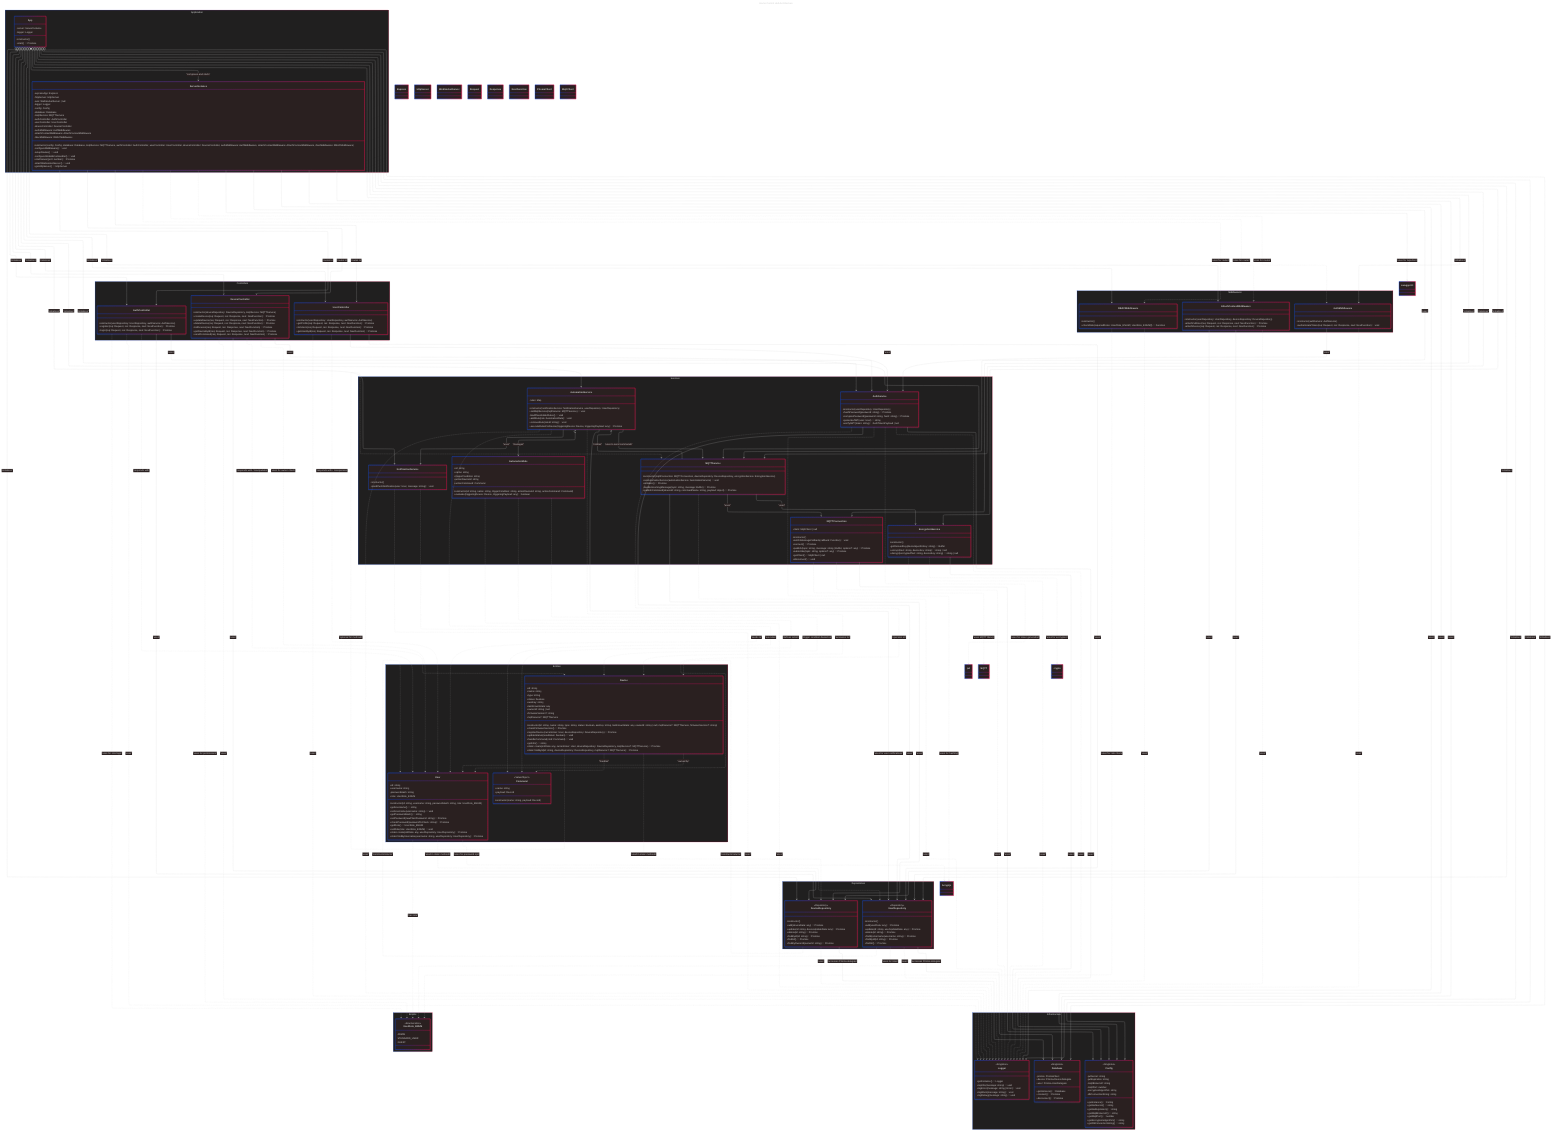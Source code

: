 ---
title: Home Control Hub Architecture
description: |
  This diagram illustrates the architecture of the Home Control Hub, a system designed to manage and control various smart devices in a home environment. The architecture is modular, with clear separation of concerns between different components such as controllers, services, repositories, and middleware. Each component has its own responsibilities and interacts with others through well-defined interfaces.
config:
  theme: neo-dark
  layout: elk
  look: neo
---

classDiagram
    direction TB

    namespace Enums {
        class UserRole_ENUM {
            <<Enumeration>>
            ADMIN
            STANDARD_USER
            GUEST
        }
    }

    namespace Infrastructure {
        class Config {
            <<Singleton>>
            -jwtSecret: string
            -jwtExpiration: string
            -mqttBrokerUrl: string
            -mqttPort: number
            -encryptionAlgorithm: string
            -dbConnectionString: string
            +getInstance(): Config
            +getJwtSecret(): string
            +getJwtExpiration(): string
            +getMqttBrokerUrl(): string
            +getMqttPort(): number
            +getEncryptionAlgorithm(): string
            +getDbConnectionString(): string
        }

        class Database {
            <<Singleton>>
            -prisma: PrismaClient
            +getInstance(): Database
            +connect(): Promise<void>
            +disconnect(): Promise<void>
            +device: Prisma.DeviceDelegate
            +user: Prisma.UserDelegate
        }

        class Logger {
            <<Singleton>>
            +getInstance(): Logger
            +logInfo(message: string): void
            +logError(message: string | Error): void
            +logWarn(message: string): void
            +logDebug(message: string): void
        }
    }

    namespace Entities {
        class Command {
            <<ValueObject>>
            +name: string
            +payload: Record<string, any>
            constructor(name: string, payload: Record<string, any>)
        }

        class Device {
            +id: string
            +name: string
            +type: string
            +status: boolean
            +aesKey: string
            +lastKnownState: any
            +ownerId: string | null
            +firmwareVersion?: string
            -mqttService?: MQTTService
            constructor(id: string, name: string, type: string, status: boolean, aesKey: string, lastKnownState: any, ownerId: string | null, mqttService?: MQTTService, firmwareVersion?: string)
            +checkFirmwareVersion(): Promise<string>
            +registerDevice(currentUser: User, deviceRepository: DeviceRepository): Promise<Device | null>
            +updateStatus(newStatus: boolean): void
            +handleCommand(cmd: Command): void
            +getInfo(): string
            +static create(initData: any, currentUser: User, deviceRepository: DeviceRepository, mqttService?: MQTTService): Promise<Device | null>
            +static findById(id: string, deviceRepository: DeviceRepository, mqttService?: MQTTService): Promise<Device | null>
        }

        class User {
            +id: string
            +username: string
            -passwordHash: string
            +role: UserRole_ENUM
            constructor(id: string, username: string, passwordHash: string, role: UserRole_ENUM)
            +getUsername(): string
            +setUsername(username: string): void
            +getPasswordHash(): string
            +setPassword(newPlainPassword: string): Promise<void>
            +checkPassword(passwordToCheck: string): Promise<boolean>
            +getRole(): UserRole_ENUM
            +setRole(role: UserRole_ENUM): void
            +static create(initData: any, userRepository: UserRepository): Promise<User | null>
            +static findByUsername(username: string, userRepository: UserRepository): Promise<User | null>
        }
    }

    namespace Controllers {
        class AuthController {
            constructor(userRepository: UserRepository, authService: AuthService)
            +register(req: Request, res: Response, next: NextFunction): Promise<void>
            +login(req: Request, res: Response, next: NextFunction): Promise<void>
        }

        class DeviceController {
            constructor(deviceRepository: DeviceRepository, mqttService: MQTTService)
            +createDevice(req: Request, res: Response, next: NextFunction): Promise<void>
            +updateDevice(req: Request, res: Response, next: NextFunction): Promise<void>
            +deleteDevice(req: Request, res: Response, next: NextFunction): Promise<void>
            +listDevices(req: Request, res: Response, next: NextFunction): Promise<void>
            +getDeviceById(req: Request, res: Response, next: NextFunction): Promise<void>
            +sendCommand(req: Request, res: Response, next: NextFunction): Promise<void>
        }

        class UserController {
            constructor(userRepository: UserRepository, authService: AuthService)
            +getProfile(req: Request, res: Response, next: NextFunction): Promise<void>
            +listUsers(req: Request, res: Response, next: NextFunction): Promise<void>
            +getUserById(req: Request, res: Response, next: NextFunction): Promise<void>
        }
    }

    namespace Middlewares {
        class AuthMiddleware {
            constructor(authService: AuthService)
            +authenticateToken(req: Request, res: Response, next: NextFunction): void
        }

        class AttachContextMiddleware {
            constructor(userRepository: UserRepository, deviceRepository: DeviceRepository)
            +attachFullUser(req: Request, res: Response, next: NextFunction): Promise<void>
            +attachDevice(req: Request, res: Response, next: NextFunction): Promise<void>
        }

        class RBACMiddleware {
            constructor()
            +checkRole(requiredRoles: UserRole_ENUM | UserRole_ENUM[]): Function
        }
    }

    namespace Services {
        class AuthService {
            constructor(userRepository: UserRepository)
            +hashPassword(password: string): Promise<string>
            +comparePassword(password: string, hash: string): Promise<boolean>
            +generateJWT(user: User): string
            +verifyJWT(token: string): AuthTokenPayload | null
        }

        class MQTTConnection {
            -client: MqttClient | null
            constructor()
            +setOnMessageCallback(callback: Function): void
            +connect(): Promise<void>
            +publish(topic: string, message: string | Buffer, options?: any): Promise<any>
            +subscribe(topic: string, options?: any): Promise<any>
            +getClient(): MqttClient | null
            +disconnect(): void
        }

        class MQTTService {
            constructor(mqttConnection: MQTTConnection, deviceRepository: DeviceRepository, encryptionService: EncryptionService)
            +setAutomationService(automationService: AutomationService): void
            +initialize(): Promise<void>
            -handleIncomingMessage(topic: string, message: Buffer): Promise<void>
            +publishCommand(deviceId: string, commandName: string, payload: object): Promise<void>
        }

        class EncryptionService {
            constructor()
            -getDerivedKey(deviceSpecificKey: string): Buffer
            +encrypt(text: string, deviceKey: string): string | null
            +decrypt(encryptedText: string, deviceKey: string): string | null
        }

        class AutomationService {
            -rules: Map<string, AutomationRule>
            constructor(notificationService: NotificationService, userRepository: UserRepository)
            +setMqttService(mqttService: MQTTService): void
            -loadPlaceholderRules(): void
            +addRule(rule: AutomationRule): void
            +removeRule(ruleId: string): void
            +executeRulesForDevice(triggeringDevice: Device, triggeringPayload: any): Promise<void>
        }

        class AutomationRule {
            +id: string
            +name: string
            +triggerCondition: string
            +actionDeviceId: string
            +actionCommand: Command
            constructor(id: string, name: string, triggerCondition: string, actionDeviceId: string, actionCommand: Command)
            +evaluate(triggeringDevice: Device, triggeringPayload: any): boolean
        }

        class NotificationService {
            constructor()
            +sendPushNotification(user: User, message: string): void
        }
    }

    namespace Repositories {
        class DeviceRepository {
            <<Repository>>
            constructor()
            +add(deviceData: any): Promise<Device | null>
            +update(id: string, deviceUpdateData: any): Promise<Device | null>
            +delete(id: string): Promise<boolean>
            +findById(id: string): Promise<Device | null>
            +findAll(): Promise<Device[]>
            +findByOwnerId(ownerId: string): Promise<Device[]>
        }

        class UserRepository {
            <<Repository>>
            constructor()
            +add(userData: any): Promise<User | null>
            +update(id: string, userUpdateData: any): Promise<User | null>
            +delete(id: string): Promise<boolean>
            +findByUsername(username: string): Promise<User | null>
            +findById(id: string): Promise<User | null>
            +findAll(): Promise<User[]>
        }
    }

    namespace Application {
        class App {
            -server: ServerInstance
            -logger: Logger
            constructor()
            +start(): Promise<void>
        }

        class ServerInstance {
            -expressApp: Express
            -httpServer: HttpServer
            -wss: WebSocketServer | null
            -logger: Logger
            -config: Config
            -database: Database
            -mqttService: MQTTService
            -authController: AuthController
            -userController: UserController
            -deviceController: DeviceController
            -authMiddleware: AuthMiddleware
            -attachContextMiddleware: AttachContextMiddleware
            -rbacMiddleware: RBACMiddleware
            constructor(config: Config, database: Database, mqttService: MQTTService, authController: AuthController, userController: UserController, deviceController: DeviceController, authMiddleware: AuthMiddleware, attachContextMiddleware: AttachContextMiddleware, rbacMiddleware: RBACMiddleware)
            -configureMiddleware(): void
            -setupRoutes(): void
            -configureGlobalErrorHandler(): void
            +startServer(port: number): Promise<void>
            -attachWebsocketServer(): void
            +getHttpServer(): HttpServer
        }
    }

    %% Relationships

    App o--> Config : "initializes"
    App o--> Database : "initializes"
    App o--> Logger : "initializes"
    App o--> UserRepository : "initializes"
    App o--> DeviceRepository : "initializes"
    App o--> AuthService : "initializes"
    App o--> MQTTConnection : "initializes"
    App o--> EncryptionService : "initializes"
    App o--> MQTTService : "initializes"
    App o--> NotificationService : "initializes"
    App o--> AutomationService : "initializes"
    App o--> AuthController : "initializes"
    App o--> UserController : "initializes"
    App o--> DeviceController : "initializes"
    App o--> AuthMiddleware : "initializes"
    App o--> AttachContextMiddleware : "initializes"
    App o--> RBACMiddleware : "initializes"
    App *--> ServerInstance : "composes and starts"

    ServerInstance --> Config : "uses"
    ServerInstance --> Database : "uses"
    ServerInstance --> Logger : "uses"
    ServerInstance --> MQTTService : "uses"
    ServerInstance --> AuthController : "routes to"
    ServerInstance --> UserController : "routes to"
    ServerInstance --> DeviceController : "routes to"
    ServerInstance ..> AuthMiddleware : "uses for routes"
    ServerInstance ..> AttachContextMiddleware : "uses for routes"
    ServerInstance ..> RBACMiddleware : "uses for routes"
    ServerInstance --> swaggerUi : "uses for /api-docs"

    AuthController --> UserRepository : "uses"
    AuthController --> AuthService : "uses"
    AuthController ..> UserRole_ENUM : "uses for role logic"
    AuthController ..> User : "responds with"
    AuthController ..> Logger : "uses"

    DeviceController --> DeviceRepository : "uses"
    DeviceController --> MQTTService : "uses"
    DeviceController ..> UserRole_ENUM : "uses for permissions"
    DeviceController ..> User : "uses for owner check"
    DeviceController ..> Device : "responds with / manipulates"
    DeviceController ..> Logger : "uses"

    UserController --> UserRepository : "uses"
    UserController --> AuthService : "uses"
    UserController ..> User : "responds with / manipulates"
    UserController ..> Logger : "uses"

    AuthMiddleware --> AuthService : "uses"
    AuthMiddleware ..> Logger : "uses"

    AttachContextMiddleware --> UserRepository : "uses"
    AttachContextMiddleware --> DeviceRepository : "uses"
    AttachContextMiddleware ..> Logger : "uses"

    RBACMiddleware ..> UserRole_ENUM : "uses for role check"
    RBACMiddleware ..> Logger : "uses"

    AuthService --> UserRepository : "uses"
    AuthService --> Config : "uses"
    AuthService ..> User : "operates on"
    AuthService ..> Logger : "uses"
    AuthService ..> jwt : "uses for token generation"
    AuthService ..> bcryptjs : "uses for hashing"

    MQTTService --> MQTTConnection : "uses"
    MQTTService --> DeviceRepository : "uses"
    MQTTService --> EncryptionService : "uses"
    MQTTService --> AutomationService : "notifies"
    MQTTService ..> Logger : "uses"

    MQTTConnection --> Config : "uses"
    MQTTConnection ..> Logger : "uses"
    MQTTConnection ..> MQTT : "uses MQTT library"

    EncryptionService --> Config : "uses"
    EncryptionService ..> Logger : "uses"
    EncryptionService ..> crypto : "uses for encryption"

    AutomationService --> NotificationService : "uses"
    AutomationService --> UserRepository : "uses for user notifications"
    AutomationService --> MQTTService : "uses to send commands"
    AutomationService o--> AutomationRule : "manages"
    AutomationService ..> Logger : "uses"
    AutomationService ..> Device : "evaluates for"
    AutomationService ..> Command : "executes"
    
    AutomationRule ..> Command : "defines action"
    AutomationRule ..> Device : "trigger condition based on"
    AutomationRule ..> Logger : "uses"

    NotificationService ..> User : "sends to"
    NotificationService ..> Logger : "uses"

    DeviceRepository --> Database : "accesses Prisma delegate"
    DeviceRepository ..> Device : "constructs/returns"
    DeviceRepository ..> Logger : "uses"

    UserRepository --> Database : "accesses Prisma delegate"
    UserRepository ..> User : "constructs/returns"
    UserRepository ..> UserRole_ENUM : "uses for roles"
    UserRepository ..> Logger : "uses"
    
    Device ..> User : "owned by"
    Device ..> Command : "handles"
    Device ..> MQTTService : "optional for methods"
    Device ..> DeviceRepository : "used in static methods"
    
    User ..> UserRole_ENUM : "has role"
    User ..> bcryptjs : "uses for password ops"
    User ..> UserRepository : "used in static methods"

    %% External / Library types
    class Express
    class HttpServer
    class WebSocketServer
    class Request
    class Response
    class NextFunction
    class PrismaClient
    class MqttClient
    class swaggerUi
    class jwt
    class bcryptjs
    class crypto
    class MQTT